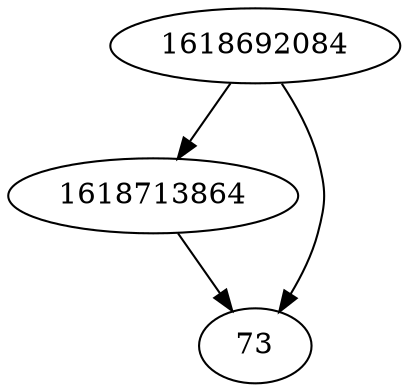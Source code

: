 strict digraph  {
1618713864;
73;
1618692084;
1618713864 -> 73;
1618692084 -> 73;
1618692084 -> 1618713864;
}

